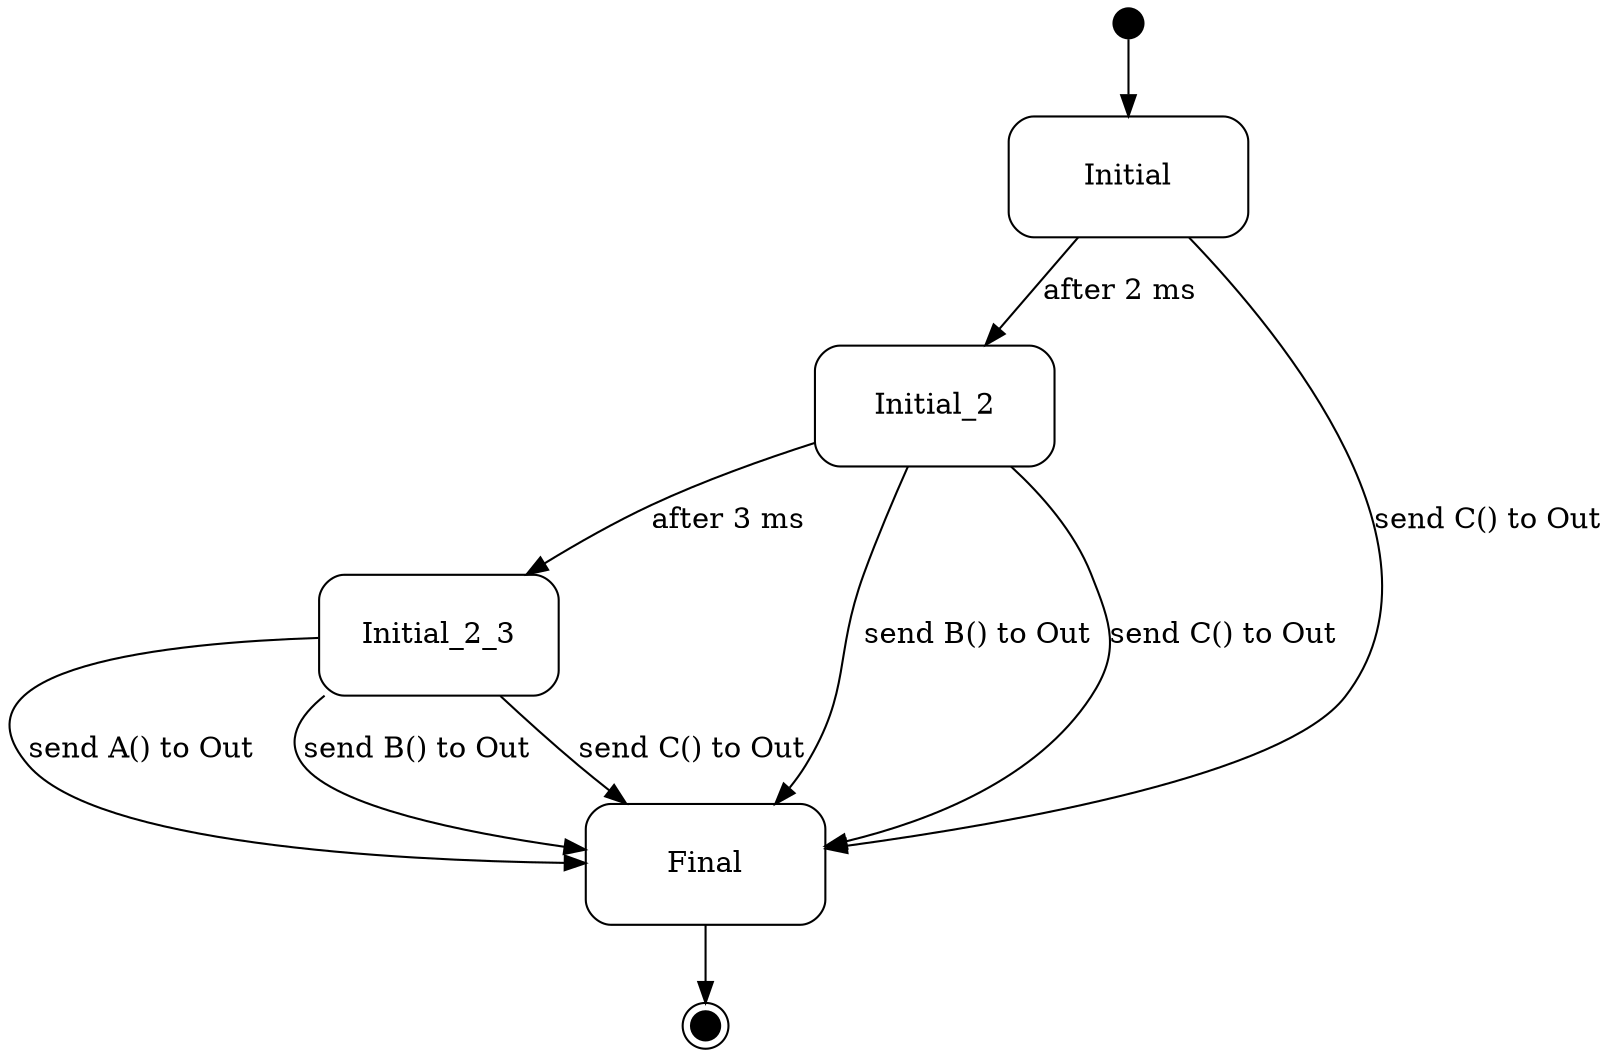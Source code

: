 digraph A {
  compound = true;
  rank = LR;
node [shape = "point", height = "0.2"] Initial_extra node [shape = "Mrecord", height = "0.8", width = "1.6"] Initial Initial_extra -> Initial

node [shape = "Mrecord", height = "0.8", width = "1.6"] Initial_2
node [shape = "Mrecord", height = "0.8", width = "1.6"] Initial_2_3

node [shape = "doublecircle", height = "0.2", width = "0.2", style = "filled", color = "black", label = ""] Final_extra node [shape = "Mrecord", height = "0.8", width = "1.6", style = "solid", label="Final"] Final Final -> Final_extra


Initial_2 -> Final [label = "send B() to Out"];

Initial -> Final [label = "send C() to Out"];

Initial -> Initial_2 [label = "after 2 ms"];

Initial_2 -> Final [label = "send C() to Out"];

Initial_2_3 -> Final [label = "send A() to Out"];

Initial_2 -> Initial_2_3 [label = "after 3 ms"];

Initial_2_3 -> Final [label = "send B() to Out"];

Initial_2_3 -> Final [label = "send C() to Out"];

}

